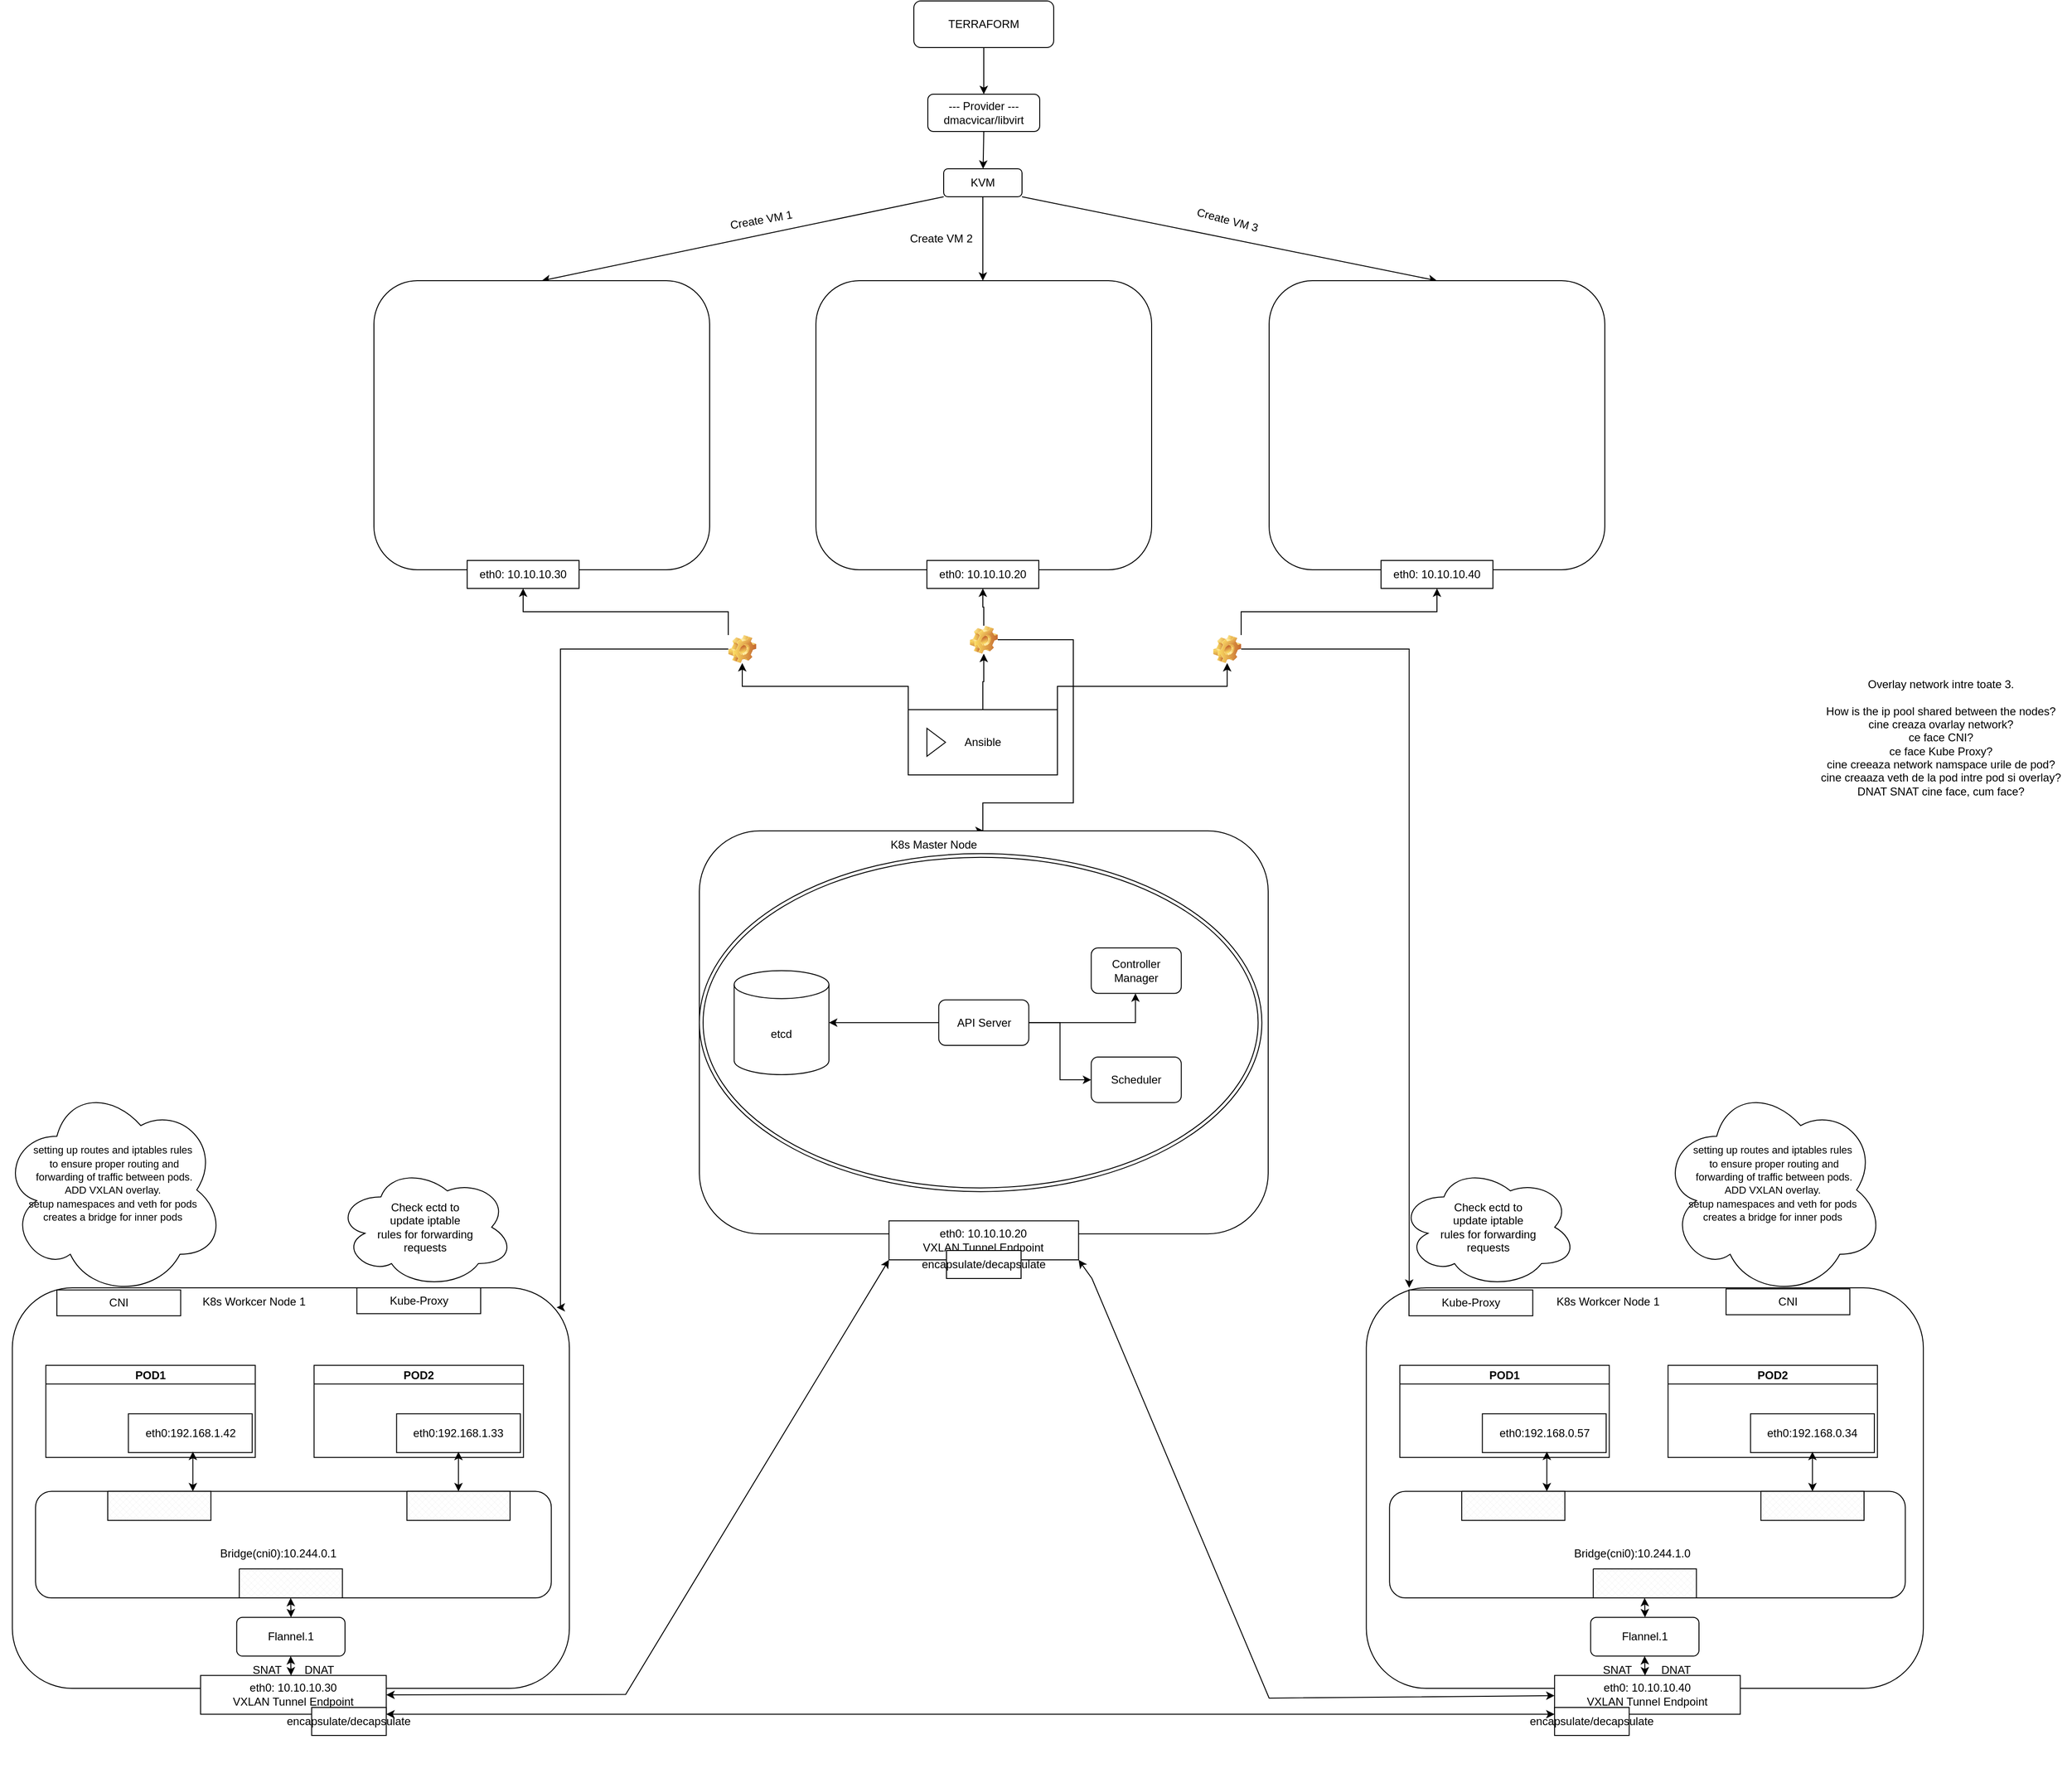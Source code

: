 <mxfile version="24.0.7" type="github">
  <diagram id="6a731a19-8d31-9384-78a2-239565b7b9f0" name="Page-1">
    <mxGraphModel dx="3217" dy="1200" grid="1" gridSize="10" guides="1" tooltips="1" connect="1" arrows="1" fold="1" page="1" pageScale="1" pageWidth="827" pageHeight="1169" background="none" math="0" shadow="0">
      <root>
        <mxCell id="0" />
        <mxCell id="1" parent="0" />
        <mxCell id="d1s5xP5k-tzUOM_EIyrr-2261" value="TERRAFORM" style="rounded=1;whiteSpace=wrap;html=1;labelBackgroundColor=none;" parent="1" vertex="1">
          <mxGeometry x="339" y="20" width="150" height="50" as="geometry" />
        </mxCell>
        <mxCell id="d1s5xP5k-tzUOM_EIyrr-2262" value="" style="endArrow=classic;html=1;rounded=0;exitX=0.5;exitY=1;exitDx=0;exitDy=0;labelBackgroundColor=none;fontColor=default;" parent="1" source="d1s5xP5k-tzUOM_EIyrr-2261" edge="1">
          <mxGeometry width="50" height="50" relative="1" as="geometry">
            <mxPoint x="680" y="450" as="sourcePoint" />
            <mxPoint x="414" y="120" as="targetPoint" />
            <Array as="points" />
          </mxGeometry>
        </mxCell>
        <mxCell id="d1s5xP5k-tzUOM_EIyrr-2263" value="--- Provider ---dmacvicar/libvirt" style="rounded=1;whiteSpace=wrap;html=1;labelBackgroundColor=none;" parent="1" vertex="1">
          <mxGeometry x="354" y="120" width="120" height="40" as="geometry" />
        </mxCell>
        <mxCell id="d1s5xP5k-tzUOM_EIyrr-2264" value="" style="endArrow=classic;html=1;rounded=0;exitX=0.5;exitY=1;exitDx=0;exitDy=0;labelBackgroundColor=none;fontColor=default;" parent="1" source="d1s5xP5k-tzUOM_EIyrr-2263" target="d1s5xP5k-tzUOM_EIyrr-2265" edge="1">
          <mxGeometry width="50" height="50" relative="1" as="geometry">
            <mxPoint x="480" y="150" as="sourcePoint" />
            <mxPoint x="414" y="200" as="targetPoint" />
          </mxGeometry>
        </mxCell>
        <mxCell id="d1s5xP5k-tzUOM_EIyrr-2265" value="KVM" style="rounded=1;whiteSpace=wrap;html=1;labelBackgroundColor=none;" parent="1" vertex="1">
          <mxGeometry x="371" y="200" width="84" height="30" as="geometry" />
        </mxCell>
        <mxCell id="d1s5xP5k-tzUOM_EIyrr-2266" value="" style="endArrow=classic;html=1;rounded=0;exitX=0;exitY=1;exitDx=0;exitDy=0;entryX=0.5;entryY=0;entryDx=0;entryDy=0;labelBackgroundColor=none;fontColor=default;" parent="1" source="d1s5xP5k-tzUOM_EIyrr-2265" target="d1s5xP5k-tzUOM_EIyrr-2272" edge="1">
          <mxGeometry width="50" height="50" relative="1" as="geometry">
            <mxPoint x="480" y="230" as="sourcePoint" />
            <mxPoint x="160" y="320" as="targetPoint" />
          </mxGeometry>
        </mxCell>
        <mxCell id="d1s5xP5k-tzUOM_EIyrr-2267" value="" style="endArrow=classic;html=1;rounded=0;exitX=1;exitY=1;exitDx=0;exitDy=0;entryX=0.5;entryY=0;entryDx=0;entryDy=0;labelBackgroundColor=none;fontColor=default;" parent="1" source="d1s5xP5k-tzUOM_EIyrr-2265" target="d1s5xP5k-tzUOM_EIyrr-2273" edge="1">
          <mxGeometry width="50" height="50" relative="1" as="geometry">
            <mxPoint x="440" y="220" as="sourcePoint" />
            <mxPoint x="680" y="320" as="targetPoint" />
          </mxGeometry>
        </mxCell>
        <mxCell id="d1s5xP5k-tzUOM_EIyrr-2268" value="" style="endArrow=classic;html=1;rounded=0;exitX=0.5;exitY=1;exitDx=0;exitDy=0;labelBackgroundColor=none;fontColor=default;" parent="1" source="d1s5xP5k-tzUOM_EIyrr-2265" edge="1">
          <mxGeometry width="50" height="50" relative="1" as="geometry">
            <mxPoint x="440" y="280" as="sourcePoint" />
            <mxPoint x="413" y="320" as="targetPoint" />
          </mxGeometry>
        </mxCell>
        <mxCell id="d1s5xP5k-tzUOM_EIyrr-2275" value="Create VM 1 " style="text;html=1;align=center;verticalAlign=middle;resizable=0;points=[];autosize=1;strokeColor=none;fillColor=none;rotation=-10;labelBackgroundColor=none;" parent="1" vertex="1">
          <mxGeometry x="130" y="240" width="90" height="30" as="geometry" />
        </mxCell>
        <mxCell id="d1s5xP5k-tzUOM_EIyrr-2277" value="Create VM 2" style="text;html=1;align=center;verticalAlign=middle;resizable=0;points=[];autosize=1;strokeColor=none;fillColor=none;rotation=0;labelBackgroundColor=none;" parent="1" vertex="1">
          <mxGeometry x="323" y="260" width="90" height="30" as="geometry" />
        </mxCell>
        <mxCell id="d1s5xP5k-tzUOM_EIyrr-2278" value="Create VM 3" style="text;html=1;align=center;verticalAlign=middle;resizable=0;points=[];autosize=1;strokeColor=none;fillColor=none;rotation=15;labelBackgroundColor=none;" parent="1" vertex="1">
          <mxGeometry x="630" y="240" width="90" height="30" as="geometry" />
        </mxCell>
        <mxCell id="d1s5xP5k-tzUOM_EIyrr-2289" style="edgeStyle=orthogonalEdgeStyle;rounded=0;orthogonalLoop=1;jettySize=auto;html=1;exitX=0;exitY=0;exitDx=0;exitDy=0;labelBackgroundColor=none;fontColor=default;" parent="1" source="d1s5xP5k-tzUOM_EIyrr-2297" target="d1s5xP5k-tzUOM_EIyrr-2283" edge="1">
          <mxGeometry relative="1" as="geometry" />
        </mxCell>
        <mxCell id="d1s5xP5k-tzUOM_EIyrr-2290" style="edgeStyle=orthogonalEdgeStyle;rounded=0;orthogonalLoop=1;jettySize=auto;html=1;exitX=0.5;exitY=0;exitDx=0;exitDy=0;entryX=0.5;entryY=1;entryDx=0;entryDy=0;labelBackgroundColor=none;fontColor=default;" parent="1" source="d1s5xP5k-tzUOM_EIyrr-2300" target="d1s5xP5k-tzUOM_EIyrr-2286" edge="1">
          <mxGeometry relative="1" as="geometry" />
        </mxCell>
        <mxCell id="d1s5xP5k-tzUOM_EIyrr-2291" style="edgeStyle=orthogonalEdgeStyle;rounded=0;orthogonalLoop=1;jettySize=auto;html=1;exitX=1;exitY=0;exitDx=0;exitDy=0;entryX=0.5;entryY=1;entryDx=0;entryDy=0;labelBackgroundColor=none;fontColor=default;" parent="1" source="d1s5xP5k-tzUOM_EIyrr-2301" target="d1s5xP5k-tzUOM_EIyrr-2285" edge="1">
          <mxGeometry relative="1" as="geometry" />
        </mxCell>
        <mxCell id="d1s5xP5k-tzUOM_EIyrr-2287" value="Ansible" style="html=1;whiteSpace=wrap;container=1;recursiveResize=0;collapsible=0;labelBackgroundColor=none;" parent="1" vertex="1">
          <mxGeometry x="333" y="780" width="160" height="70" as="geometry" />
        </mxCell>
        <mxCell id="d1s5xP5k-tzUOM_EIyrr-2288" value="" style="triangle;html=1;whiteSpace=wrap;labelBackgroundColor=none;" parent="d1s5xP5k-tzUOM_EIyrr-2287" vertex="1">
          <mxGeometry x="20" y="20" width="20" height="30" as="geometry" />
        </mxCell>
        <mxCell id="d1s5xP5k-tzUOM_EIyrr-2302" value="" style="edgeStyle=orthogonalEdgeStyle;rounded=0;orthogonalLoop=1;jettySize=auto;html=1;exitX=1;exitY=0;exitDx=0;exitDy=0;entryX=0.5;entryY=1;entryDx=0;entryDy=0;labelBackgroundColor=none;fontColor=default;" parent="1" source="d1s5xP5k-tzUOM_EIyrr-2287" target="d1s5xP5k-tzUOM_EIyrr-2301" edge="1">
          <mxGeometry relative="1" as="geometry">
            <mxPoint x="493" y="780" as="sourcePoint" />
            <mxPoint x="900" y="650" as="targetPoint" />
          </mxGeometry>
        </mxCell>
        <mxCell id="d1s5xP5k-tzUOM_EIyrr-2312" style="edgeStyle=orthogonalEdgeStyle;rounded=0;orthogonalLoop=1;jettySize=auto;html=1;entryX=0.077;entryY=0;entryDx=0;entryDy=0;entryPerimeter=0;" parent="1" source="d1s5xP5k-tzUOM_EIyrr-2301" edge="1" target="JkU8IseP4ThKOWX6Dz-X-2271">
          <mxGeometry relative="1" as="geometry">
            <mxPoint x="880" y="1280" as="targetPoint" />
          </mxGeometry>
        </mxCell>
        <mxCell id="d1s5xP5k-tzUOM_EIyrr-2301" value="" style="shape=image;html=1;verticalLabelPosition=bottom;verticalAlign=top;imageAspect=0;image=img/clipart/Gear_128x128.png;labelBackgroundColor=none;" parent="1" vertex="1">
          <mxGeometry x="660" y="700" width="30" height="30" as="geometry" />
        </mxCell>
        <mxCell id="d1s5xP5k-tzUOM_EIyrr-2303" value="" style="edgeStyle=orthogonalEdgeStyle;rounded=0;orthogonalLoop=1;jettySize=auto;html=1;exitX=0.5;exitY=0;exitDx=0;exitDy=0;entryX=0.5;entryY=1;entryDx=0;entryDy=0;labelBackgroundColor=none;fontColor=default;" parent="1" source="d1s5xP5k-tzUOM_EIyrr-2287" target="d1s5xP5k-tzUOM_EIyrr-2300" edge="1">
          <mxGeometry relative="1" as="geometry">
            <mxPoint x="413" y="780" as="sourcePoint" />
            <mxPoint x="413" y="650" as="targetPoint" />
          </mxGeometry>
        </mxCell>
        <mxCell id="d1s5xP5k-tzUOM_EIyrr-2307" style="edgeStyle=orthogonalEdgeStyle;rounded=0;orthogonalLoop=1;jettySize=auto;html=1;labelBackgroundColor=none;fontColor=default;entryX=0.5;entryY=0;entryDx=0;entryDy=0;" parent="1" source="d1s5xP5k-tzUOM_EIyrr-2300" target="d1s5xP5k-tzUOM_EIyrr-2309" edge="1">
          <mxGeometry relative="1" as="geometry">
            <mxPoint x="420" y="920" as="targetPoint" />
            <Array as="points">
              <mxPoint x="510" y="705" />
              <mxPoint x="510" y="880" />
              <mxPoint x="413" y="880" />
            </Array>
          </mxGeometry>
        </mxCell>
        <mxCell id="d1s5xP5k-tzUOM_EIyrr-2300" value="" style="shape=image;html=1;verticalLabelPosition=bottom;verticalAlign=top;imageAspect=0;image=img/clipart/Gear_128x128.png;labelBackgroundColor=none;" parent="1" vertex="1">
          <mxGeometry x="399" y="690" width="30" height="30" as="geometry" />
        </mxCell>
        <mxCell id="d1s5xP5k-tzUOM_EIyrr-2306" value="" style="edgeStyle=orthogonalEdgeStyle;rounded=0;orthogonalLoop=1;jettySize=auto;html=1;exitX=0;exitY=0;exitDx=0;exitDy=0;labelBackgroundColor=none;fontColor=default;" parent="1" source="d1s5xP5k-tzUOM_EIyrr-2287" target="d1s5xP5k-tzUOM_EIyrr-2297" edge="1">
          <mxGeometry relative="1" as="geometry">
            <mxPoint x="333" y="780" as="sourcePoint" />
            <mxPoint x="-80" y="650" as="targetPoint" />
          </mxGeometry>
        </mxCell>
        <mxCell id="d1s5xP5k-tzUOM_EIyrr-2311" style="edgeStyle=orthogonalEdgeStyle;rounded=0;orthogonalLoop=1;jettySize=auto;html=1;entryX=0.977;entryY=0.049;entryDx=0;entryDy=0;entryPerimeter=0;" parent="1" source="d1s5xP5k-tzUOM_EIyrr-2297" edge="1" target="d1s5xP5k-tzUOM_EIyrr-2313">
          <mxGeometry relative="1" as="geometry">
            <mxPoint x="-40" y="1281.667" as="targetPoint" />
            <Array as="points">
              <mxPoint x="-40" y="715" />
              <mxPoint x="-40" y="1421" />
            </Array>
          </mxGeometry>
        </mxCell>
        <mxCell id="d1s5xP5k-tzUOM_EIyrr-2297" value="" style="shape=image;html=1;verticalLabelPosition=bottom;verticalAlign=top;imageAspect=0;image=img/clipart/Gear_128x128.png;labelBackgroundColor=none;" parent="1" vertex="1">
          <mxGeometry x="140" y="700" width="30" height="30" as="geometry" />
        </mxCell>
        <mxCell id="d1s5xP5k-tzUOM_EIyrr-2373" value="192.168.1.30" style="group" parent="1" vertex="1" connectable="0">
          <mxGeometry x="-625" y="1400" width="625" height="530" as="geometry" />
        </mxCell>
        <mxCell id="d1s5xP5k-tzUOM_EIyrr-2313" value="" style="rounded=1;whiteSpace=wrap;html=1;labelBackgroundColor=none;" parent="d1s5xP5k-tzUOM_EIyrr-2373" vertex="1">
          <mxGeometry x="-2.765" width="597.345" height="429.542" as="geometry" />
        </mxCell>
        <mxCell id="d1s5xP5k-tzUOM_EIyrr-2316" value="&lt;div&gt;eth0: 10.10.10.30&lt;/div&gt;VXLAN Tunnel Endpoint " style="rounded=0;whiteSpace=wrap;html=1;labelBackgroundColor=none;" parent="d1s5xP5k-tzUOM_EIyrr-2373" vertex="1">
          <mxGeometry x="199.115" y="415.686" width="199.115" height="41.569" as="geometry" />
        </mxCell>
        <mxCell id="d1s5xP5k-tzUOM_EIyrr-2322" value="K8s Workcer Node 1" style="text;html=1;align=center;verticalAlign=middle;resizable=0;points=[];autosize=1;strokeColor=none;fillColor=none;" parent="d1s5xP5k-tzUOM_EIyrr-2373" vertex="1">
          <mxGeometry x="190.819" width="130" height="30" as="geometry" />
        </mxCell>
        <mxCell id="d1s5xP5k-tzUOM_EIyrr-2352" value="CNI" style="rounded=0;whiteSpace=wrap;html=1;" parent="d1s5xP5k-tzUOM_EIyrr-2373" vertex="1">
          <mxGeometry x="45.004" y="2.289" width="132.743" height="27.712" as="geometry" />
        </mxCell>
        <mxCell id="d1s5xP5k-tzUOM_EIyrr-2354" value="Kube-Proxy" style="rounded=0;whiteSpace=wrap;html=1;" parent="d1s5xP5k-tzUOM_EIyrr-2373" vertex="1">
          <mxGeometry x="366.706" y="-0.001" width="132.743" height="27.712" as="geometry" />
        </mxCell>
        <mxCell id="d1s5xP5k-tzUOM_EIyrr-2402" value="" style="rounded=1;whiteSpace=wrap;html=1;" parent="d1s5xP5k-tzUOM_EIyrr-2373" vertex="1">
          <mxGeometry x="22.124" y="218.235" width="553.097" height="114.314" as="geometry" />
        </mxCell>
        <mxCell id="d1s5xP5k-tzUOM_EIyrr-2403" value="Bridge(cni0):10.244.0.1" style="text;html=1;align=center;verticalAlign=middle;resizable=0;points=[];autosize=1;strokeColor=none;fillColor=none;" parent="d1s5xP5k-tzUOM_EIyrr-2373" vertex="1">
          <mxGeometry x="207.412" y="270.196" width="150" height="30" as="geometry" />
        </mxCell>
        <mxCell id="d1s5xP5k-tzUOM_EIyrr-2365" value="Flannel.1" style="rounded=1;whiteSpace=wrap;html=1;" parent="d1s5xP5k-tzUOM_EIyrr-2373" vertex="1">
          <mxGeometry x="237.832" y="353.33" width="116.15" height="41.569" as="geometry" />
        </mxCell>
        <mxCell id="d1s5xP5k-tzUOM_EIyrr-2391" value="POD2" style="swimlane;startSize=20;horizontal=1;containerType=tree;" parent="d1s5xP5k-tzUOM_EIyrr-2373" vertex="1">
          <mxGeometry x="320.796" y="83.137" width="224.558" height="98.725" as="geometry" />
        </mxCell>
        <mxCell id="d1s5xP5k-tzUOM_EIyrr-2393" value="eth0:192.168.1.33" style="whiteSpace=wrap;html=1;treeFolding=1;treeMoving=1;newEdgeStyle={&quot;edgeStyle&quot;:&quot;elbowEdgeStyle&quot;,&quot;startArrow&quot;:&quot;none&quot;,&quot;endArrow&quot;:&quot;none&quot;};" parent="d1s5xP5k-tzUOM_EIyrr-2391" vertex="1">
          <mxGeometry x="88.496" y="51.961" width="132.743" height="41.569" as="geometry" />
        </mxCell>
        <mxCell id="d1s5xP5k-tzUOM_EIyrr-2400" value="POD1" style="swimlane;startSize=20;horizontal=1;containerType=tree;" parent="d1s5xP5k-tzUOM_EIyrr-2373" vertex="1">
          <mxGeometry x="33.186" y="83.137" width="224.558" height="98.725" as="geometry" />
        </mxCell>
        <mxCell id="d1s5xP5k-tzUOM_EIyrr-2401" value="eth0:192.168.1.42" style="whiteSpace=wrap;html=1;treeFolding=1;treeMoving=1;newEdgeStyle={&quot;edgeStyle&quot;:&quot;elbowEdgeStyle&quot;,&quot;startArrow&quot;:&quot;none&quot;,&quot;endArrow&quot;:&quot;none&quot;};" parent="d1s5xP5k-tzUOM_EIyrr-2400" vertex="1">
          <mxGeometry x="88.496" y="51.961" width="132.743" height="41.569" as="geometry" />
        </mxCell>
        <mxCell id="d1s5xP5k-tzUOM_EIyrr-2408" value="" style="endArrow=classic;startArrow=classic;html=1;rounded=0;exitX=0.75;exitY=0;exitDx=0;exitDy=0;entryX=0.25;entryY=1;entryDx=0;entryDy=0;" parent="d1s5xP5k-tzUOM_EIyrr-2373" edge="1">
          <mxGeometry width="50" height="50" relative="1" as="geometry">
            <mxPoint x="475.664" y="218.235" as="sourcePoint" />
            <mxPoint x="475.664" y="175.804" as="targetPoint" />
          </mxGeometry>
        </mxCell>
        <mxCell id="d1s5xP5k-tzUOM_EIyrr-2409" value="" style="endArrow=classic;startArrow=classic;html=1;rounded=0;exitX=0.75;exitY=0;exitDx=0;exitDy=0;entryX=0.25;entryY=1;entryDx=0;entryDy=0;" parent="d1s5xP5k-tzUOM_EIyrr-2373" edge="1">
          <mxGeometry width="50" height="50" relative="1" as="geometry">
            <mxPoint x="190.819" y="218.235" as="sourcePoint" />
            <mxPoint x="190.819" y="175.627" as="targetPoint" />
          </mxGeometry>
        </mxCell>
        <mxCell id="d1s5xP5k-tzUOM_EIyrr-2456" value="" style="verticalLabelPosition=bottom;verticalAlign=top;html=1;shape=mxgraph.basic.patternFillRect;fillStyle=diagGrid;step=5;fillStrokeWidth=0.2;fillStrokeColor=#dddddd;" parent="d1s5xP5k-tzUOM_EIyrr-2373" vertex="1">
          <mxGeometry x="420.354" y="218.235" width="110.619" height="31.176" as="geometry" />
        </mxCell>
        <mxCell id="d1s5xP5k-tzUOM_EIyrr-2417" value="" style="verticalLabelPosition=bottom;verticalAlign=top;html=1;shape=mxgraph.basic.patternFillRect;fillStyle=diagGrid;step=5;fillStrokeWidth=0.2;fillStrokeColor=#dddddd;" parent="d1s5xP5k-tzUOM_EIyrr-2373" vertex="1">
          <mxGeometry x="99.558" y="218.235" width="110.619" height="31.176" as="geometry" />
        </mxCell>
        <mxCell id="JkU8IseP4ThKOWX6Dz-X-2257" value="" style="verticalLabelPosition=bottom;verticalAlign=top;html=1;shape=mxgraph.basic.patternFillRect;fillStyle=diagGrid;step=5;fillStrokeWidth=0.2;fillStrokeColor=#dddddd;" vertex="1" parent="d1s5xP5k-tzUOM_EIyrr-2373">
          <mxGeometry x="240.597" y="301.373" width="110.619" height="31.176" as="geometry" />
        </mxCell>
        <mxCell id="JkU8IseP4ThKOWX6Dz-X-2259" value="" style="endArrow=classic;startArrow=classic;html=1;rounded=0;entryX=0.25;entryY=1;entryDx=0;entryDy=0;" edge="1" parent="d1s5xP5k-tzUOM_EIyrr-2373">
          <mxGeometry width="50" height="50" relative="1" as="geometry">
            <mxPoint x="296.106" y="353.333" as="sourcePoint" />
            <mxPoint x="295.697" y="332.549" as="targetPoint" />
          </mxGeometry>
        </mxCell>
        <mxCell id="JkU8IseP4ThKOWX6Dz-X-2260" value="" style="endArrow=classic;startArrow=classic;html=1;rounded=0;entryX=0.25;entryY=1;entryDx=0;entryDy=0;" edge="1" parent="d1s5xP5k-tzUOM_EIyrr-2373">
          <mxGeometry width="50" height="50" relative="1" as="geometry">
            <mxPoint x="296.106" y="415.686" as="sourcePoint" />
            <mxPoint x="295.697" y="394.902" as="targetPoint" />
          </mxGeometry>
        </mxCell>
        <mxCell id="JkU8IseP4ThKOWX6Dz-X-2292" value="encapsulate/decapsulate" style="whiteSpace=wrap;html=1;" vertex="1" parent="d1s5xP5k-tzUOM_EIyrr-2373">
          <mxGeometry x="318.23" y="450" width="80" height="30" as="geometry" />
        </mxCell>
        <mxCell id="JkU8IseP4ThKOWX6Dz-X-2326" value="&lt;div&gt;SNAT&lt;/div&gt;" style="text;html=1;align=center;verticalAlign=middle;resizable=0;points=[];autosize=1;strokeColor=none;fillColor=none;" vertex="1" parent="d1s5xP5k-tzUOM_EIyrr-2373">
          <mxGeometry x="245" y="394.9" width="50" height="30" as="geometry" />
        </mxCell>
        <mxCell id="JkU8IseP4ThKOWX6Dz-X-2331" value="DNAT" style="text;html=1;align=center;verticalAlign=middle;resizable=0;points=[];autosize=1;strokeColor=none;fillColor=none;" vertex="1" parent="d1s5xP5k-tzUOM_EIyrr-2373">
          <mxGeometry x="301.22" y="394.9" width="50" height="30" as="geometry" />
        </mxCell>
        <mxCell id="d1s5xP5k-tzUOM_EIyrr-2376" value="" style="group" parent="1" vertex="1" connectable="0">
          <mxGeometry x="234" y="320" width="360" height="330" as="geometry" />
        </mxCell>
        <mxCell id="d1s5xP5k-tzUOM_EIyrr-2269" value="" style="rounded=1;whiteSpace=wrap;html=1;labelBackgroundColor=none;" parent="d1s5xP5k-tzUOM_EIyrr-2376" vertex="1">
          <mxGeometry width="360" height="310" as="geometry" />
        </mxCell>
        <mxCell id="d1s5xP5k-tzUOM_EIyrr-2286" value="eth0: 10.10.10.20" style="rounded=0;whiteSpace=wrap;html=1;labelBackgroundColor=none;" parent="d1s5xP5k-tzUOM_EIyrr-2376" vertex="1">
          <mxGeometry x="119" y="300" width="120" height="30" as="geometry" />
        </mxCell>
        <mxCell id="d1s5xP5k-tzUOM_EIyrr-2377" value="" style="group" parent="1" vertex="1" connectable="0">
          <mxGeometry x="-240" y="320" width="360" height="330" as="geometry" />
        </mxCell>
        <mxCell id="d1s5xP5k-tzUOM_EIyrr-2272" value="" style="rounded=1;whiteSpace=wrap;html=1;labelBackgroundColor=none;" parent="d1s5xP5k-tzUOM_EIyrr-2377" vertex="1">
          <mxGeometry width="360" height="310" as="geometry" />
        </mxCell>
        <mxCell id="d1s5xP5k-tzUOM_EIyrr-2283" value="eth0: 10.10.10.30" style="rounded=0;whiteSpace=wrap;html=1;labelBackgroundColor=none;" parent="d1s5xP5k-tzUOM_EIyrr-2377" vertex="1">
          <mxGeometry x="100" y="300" width="120" height="30" as="geometry" />
        </mxCell>
        <mxCell id="d1s5xP5k-tzUOM_EIyrr-2378" value="" style="group" parent="1" vertex="1" connectable="0">
          <mxGeometry x="720" y="320" width="360" height="330" as="geometry" />
        </mxCell>
        <mxCell id="2257" style="edgeStyle=orthogonalEdgeStyle;curved=1;rounded=0;jumpStyle=none;html=1;exitX=0.75;exitY=0;entryX=0.75;entryY=0;shadow=0;labelBackgroundColor=none;startArrow=none;startFill=0;endArrow=none;endFill=0;endSize=10;jettySize=auto;orthogonalLoop=1;strokeWidth=2;fontFamily=Helvetica;fontSize=25;fontColor=default;align=left;" parent="d1s5xP5k-tzUOM_EIyrr-2378" edge="1">
          <mxGeometry relative="1" as="geometry">
            <mxPoint x="93.75" y="114" as="sourcePoint" />
            <mxPoint x="93.75" y="114" as="targetPoint" />
          </mxGeometry>
        </mxCell>
        <mxCell id="d1s5xP5k-tzUOM_EIyrr-2273" value="" style="rounded=1;whiteSpace=wrap;html=1;labelBackgroundColor=none;" parent="d1s5xP5k-tzUOM_EIyrr-2378" vertex="1">
          <mxGeometry width="360" height="310" as="geometry" />
        </mxCell>
        <mxCell id="d1s5xP5k-tzUOM_EIyrr-2285" value="eth0: 10.10.10.40" style="rounded=0;whiteSpace=wrap;html=1;labelBackgroundColor=none;" parent="d1s5xP5k-tzUOM_EIyrr-2378" vertex="1">
          <mxGeometry x="120" y="300" width="120" height="30" as="geometry" />
        </mxCell>
        <mxCell id="d1s5xP5k-tzUOM_EIyrr-2379" value="" style="group" parent="1" vertex="1" connectable="0">
          <mxGeometry x="109" y="910" width="610" height="480" as="geometry" />
        </mxCell>
        <mxCell id="d1s5xP5k-tzUOM_EIyrr-2309" value="" style="rounded=1;whiteSpace=wrap;html=1;labelBackgroundColor=none;verticalAlign=bottom;" parent="d1s5xP5k-tzUOM_EIyrr-2379" vertex="1">
          <mxGeometry width="610.0" height="432.121" as="geometry" />
        </mxCell>
        <mxCell id="d1s5xP5k-tzUOM_EIyrr-2321" value="K8s Master Node" style="text;html=1;align=center;verticalAlign=middle;resizable=0;points=[];autosize=1;strokeColor=none;fillColor=none;" parent="d1s5xP5k-tzUOM_EIyrr-2379" vertex="1">
          <mxGeometry x="191.472" width="120" height="30" as="geometry" />
        </mxCell>
        <mxCell id="d1s5xP5k-tzUOM_EIyrr-2325" value="" style="ellipse;shape=doubleEllipse;whiteSpace=wrap;html=1;" parent="d1s5xP5k-tzUOM_EIyrr-2379" vertex="1">
          <mxGeometry y="24.394" width="603.222" height="362.424" as="geometry" />
        </mxCell>
        <mxCell id="d1s5xP5k-tzUOM_EIyrr-2329" value="etcd" style="shape=cylinder3;whiteSpace=wrap;html=1;boundedLbl=1;backgroundOutline=1;size=15;" parent="d1s5xP5k-tzUOM_EIyrr-2379" vertex="1">
          <mxGeometry x="37.278" y="149.848" width="101.667" height="111.515" as="geometry" />
        </mxCell>
        <mxCell id="d1s5xP5k-tzUOM_EIyrr-2334" style="edgeStyle=orthogonalEdgeStyle;rounded=0;orthogonalLoop=1;jettySize=auto;html=1;exitX=1;exitY=0.5;exitDx=0;exitDy=0;" parent="d1s5xP5k-tzUOM_EIyrr-2379" source="d1s5xP5k-tzUOM_EIyrr-2330" target="d1s5xP5k-tzUOM_EIyrr-2332" edge="1">
          <mxGeometry relative="1" as="geometry">
            <Array as="points">
              <mxPoint x="467.667" y="204.909" />
            </Array>
          </mxGeometry>
        </mxCell>
        <mxCell id="d1s5xP5k-tzUOM_EIyrr-2336" style="edgeStyle=orthogonalEdgeStyle;rounded=0;orthogonalLoop=1;jettySize=auto;html=1;exitX=1;exitY=0.5;exitDx=0;exitDy=0;entryX=0;entryY=0.5;entryDx=0;entryDy=0;" parent="d1s5xP5k-tzUOM_EIyrr-2379" source="d1s5xP5k-tzUOM_EIyrr-2330" target="d1s5xP5k-tzUOM_EIyrr-2331" edge="1">
          <mxGeometry relative="1" as="geometry" />
        </mxCell>
        <mxCell id="d1s5xP5k-tzUOM_EIyrr-2330" value="API Server" style="rounded=1;whiteSpace=wrap;html=1;" parent="d1s5xP5k-tzUOM_EIyrr-2379" vertex="1">
          <mxGeometry x="256.708" y="181.212" width="96.583" height="48.788" as="geometry" />
        </mxCell>
        <mxCell id="d1s5xP5k-tzUOM_EIyrr-2331" value="Scheduler" style="rounded=1;whiteSpace=wrap;html=1;" parent="d1s5xP5k-tzUOM_EIyrr-2379" vertex="1">
          <mxGeometry x="420.222" y="242.545" width="96.583" height="48.788" as="geometry" />
        </mxCell>
        <mxCell id="d1s5xP5k-tzUOM_EIyrr-2332" value="&lt;div&gt;Controller&lt;/div&gt;&lt;div&gt;Manager&lt;br&gt;&lt;/div&gt;" style="rounded=1;whiteSpace=wrap;html=1;" parent="d1s5xP5k-tzUOM_EIyrr-2379" vertex="1">
          <mxGeometry x="420.222" y="125.455" width="96.583" height="48.788" as="geometry" />
        </mxCell>
        <mxCell id="d1s5xP5k-tzUOM_EIyrr-2339" style="edgeStyle=orthogonalEdgeStyle;rounded=0;orthogonalLoop=1;jettySize=auto;html=1;exitX=0;exitY=0.5;exitDx=0;exitDy=0;entryX=1;entryY=0.5;entryDx=0;entryDy=0;entryPerimeter=0;" parent="d1s5xP5k-tzUOM_EIyrr-2379" source="d1s5xP5k-tzUOM_EIyrr-2330" target="d1s5xP5k-tzUOM_EIyrr-2329" edge="1">
          <mxGeometry relative="1" as="geometry" />
        </mxCell>
        <mxCell id="d1s5xP5k-tzUOM_EIyrr-2315" value="&lt;div&gt;eth0: 10.10.10.20&lt;/div&gt;&lt;div&gt;VXLAN Tunnel Endpoint &lt;/div&gt;" style="rounded=0;whiteSpace=wrap;html=1;labelBackgroundColor=none;" parent="d1s5xP5k-tzUOM_EIyrr-2379" vertex="1">
          <mxGeometry x="203.333" y="418.182" width="203.333" height="41.818" as="geometry" />
        </mxCell>
        <mxCell id="JkU8IseP4ThKOWX6Dz-X-2314" value="encapsulate/decapsulate" style="whiteSpace=wrap;html=1;" vertex="1" parent="d1s5xP5k-tzUOM_EIyrr-2379">
          <mxGeometry x="265" y="450" width="80" height="30" as="geometry" />
        </mxCell>
        <mxCell id="n20Qnz8a9MFwwcU1MF_S-2257" value="&lt;div&gt;Overlay network intre toate 3. &lt;br&gt;&lt;/div&gt;&lt;div&gt;&lt;br&gt;&lt;/div&gt;&lt;div&gt;How is the ip pool shared between the nodes?&lt;/div&gt;&lt;div&gt;cine creaza ovarlay network?&lt;/div&gt;&lt;div&gt;ce face CNI?&lt;/div&gt;&lt;div&gt;ce face Kube Proxy?&lt;/div&gt;&lt;div&gt;cine creeaza network namspace urile de pod?&lt;/div&gt;&lt;div&gt;cine creaaza veth de la pod intre pod si overlay?&lt;/div&gt;&lt;div&gt;DNAT SNAT cine face, cum face?&lt;br&gt;&lt;/div&gt;" style="text;html=1;align=center;verticalAlign=middle;resizable=0;points=[];autosize=1;strokeColor=none;fillColor=none;" parent="1" vertex="1">
          <mxGeometry x="1300" y="740" width="280" height="140" as="geometry" />
        </mxCell>
        <mxCell id="JkU8IseP4ThKOWX6Dz-X-2267" value="" style="endArrow=classic;startArrow=classic;html=1;rounded=0;entryX=1;entryY=1;entryDx=0;entryDy=0;" edge="1" parent="1" source="JkU8IseP4ThKOWX6Dz-X-2272" target="d1s5xP5k-tzUOM_EIyrr-2315">
          <mxGeometry width="50" height="50" relative="1" as="geometry">
            <mxPoint x="1130" y="1510" as="sourcePoint" />
            <mxPoint x="719" y="1370" as="targetPoint" />
            <Array as="points">
              <mxPoint x="720" y="1840" />
              <mxPoint x="530" y="1390" />
            </Array>
          </mxGeometry>
        </mxCell>
        <mxCell id="JkU8IseP4ThKOWX6Dz-X-2269" value="" style="endArrow=classic;startArrow=classic;html=1;rounded=0;entryX=0;entryY=1;entryDx=0;entryDy=0;exitX=1;exitY=1;exitDx=0;exitDy=0;" edge="1" parent="1" source="d1s5xP5k-tzUOM_EIyrr-2316" target="JkU8IseP4ThKOWX6Dz-X-2272">
          <mxGeometry width="50" height="50" relative="1" as="geometry">
            <mxPoint x="-170.0" y="1753.255" as="sourcePoint" />
            <mxPoint x="1135.103" y="1526" as="targetPoint" />
          </mxGeometry>
        </mxCell>
        <mxCell id="JkU8IseP4ThKOWX6Dz-X-2270" value="192.168.1.30" style="group" vertex="1" connectable="0" parent="1">
          <mxGeometry x="827" y="1400" width="625" height="530" as="geometry" />
        </mxCell>
        <mxCell id="JkU8IseP4ThKOWX6Dz-X-2271" value="" style="rounded=1;whiteSpace=wrap;html=1;labelBackgroundColor=none;" vertex="1" parent="JkU8IseP4ThKOWX6Dz-X-2270">
          <mxGeometry x="-2.765" width="597.345" height="429.542" as="geometry" />
        </mxCell>
        <mxCell id="JkU8IseP4ThKOWX6Dz-X-2272" value="&lt;div&gt;eth0: 10.10.10.40&lt;/div&gt;VXLAN Tunnel Endpoint " style="rounded=0;whiteSpace=wrap;html=1;labelBackgroundColor=none;" vertex="1" parent="JkU8IseP4ThKOWX6Dz-X-2270">
          <mxGeometry x="199.115" y="415.686" width="199.115" height="41.569" as="geometry" />
        </mxCell>
        <mxCell id="JkU8IseP4ThKOWX6Dz-X-2273" value="K8s Workcer Node 1" style="text;html=1;align=center;verticalAlign=middle;resizable=0;points=[];autosize=1;strokeColor=none;fillColor=none;" vertex="1" parent="JkU8IseP4ThKOWX6Dz-X-2270">
          <mxGeometry x="190.819" width="130" height="30" as="geometry" />
        </mxCell>
        <mxCell id="JkU8IseP4ThKOWX6Dz-X-2274" value="CNI" style="rounded=0;whiteSpace=wrap;html=1;" vertex="1" parent="JkU8IseP4ThKOWX6Dz-X-2270">
          <mxGeometry x="383.004" y="1.149" width="132.743" height="27.712" as="geometry" />
        </mxCell>
        <mxCell id="JkU8IseP4ThKOWX6Dz-X-2275" value="Kube-Proxy" style="rounded=0;whiteSpace=wrap;html=1;" vertex="1" parent="JkU8IseP4ThKOWX6Dz-X-2270">
          <mxGeometry x="42.996" y="2.289" width="132.743" height="27.712" as="geometry" />
        </mxCell>
        <mxCell id="JkU8IseP4ThKOWX6Dz-X-2276" value="" style="rounded=1;whiteSpace=wrap;html=1;" vertex="1" parent="JkU8IseP4ThKOWX6Dz-X-2270">
          <mxGeometry x="22.124" y="218.235" width="553.097" height="114.314" as="geometry" />
        </mxCell>
        <mxCell id="JkU8IseP4ThKOWX6Dz-X-2277" value="Bridge(cni0):10.244.1.0" style="text;html=1;align=center;verticalAlign=middle;resizable=0;points=[];autosize=1;strokeColor=none;fillColor=none;" vertex="1" parent="JkU8IseP4ThKOWX6Dz-X-2270">
          <mxGeometry x="207.412" y="270.196" width="150" height="30" as="geometry" />
        </mxCell>
        <mxCell id="JkU8IseP4ThKOWX6Dz-X-2278" value="Flannel.1" style="rounded=1;whiteSpace=wrap;html=1;" vertex="1" parent="JkU8IseP4ThKOWX6Dz-X-2270">
          <mxGeometry x="237.832" y="353.33" width="116.15" height="41.569" as="geometry" />
        </mxCell>
        <mxCell id="JkU8IseP4ThKOWX6Dz-X-2279" value="POD2" style="swimlane;startSize=20;horizontal=1;containerType=tree;" vertex="1" parent="JkU8IseP4ThKOWX6Dz-X-2270">
          <mxGeometry x="320.796" y="83.137" width="224.558" height="98.725" as="geometry" />
        </mxCell>
        <mxCell id="JkU8IseP4ThKOWX6Dz-X-2280" value="eth0:192.168.0.34" style="whiteSpace=wrap;html=1;treeFolding=1;treeMoving=1;newEdgeStyle={&quot;edgeStyle&quot;:&quot;elbowEdgeStyle&quot;,&quot;startArrow&quot;:&quot;none&quot;,&quot;endArrow&quot;:&quot;none&quot;};" vertex="1" parent="JkU8IseP4ThKOWX6Dz-X-2279">
          <mxGeometry x="88.496" y="51.961" width="132.743" height="41.569" as="geometry" />
        </mxCell>
        <mxCell id="JkU8IseP4ThKOWX6Dz-X-2281" value="POD1" style="swimlane;startSize=20;horizontal=1;containerType=tree;" vertex="1" parent="JkU8IseP4ThKOWX6Dz-X-2270">
          <mxGeometry x="33.186" y="83.137" width="224.558" height="98.725" as="geometry" />
        </mxCell>
        <mxCell id="JkU8IseP4ThKOWX6Dz-X-2282" value="eth0:192.168.0.57" style="whiteSpace=wrap;html=1;treeFolding=1;treeMoving=1;newEdgeStyle={&quot;edgeStyle&quot;:&quot;elbowEdgeStyle&quot;,&quot;startArrow&quot;:&quot;none&quot;,&quot;endArrow&quot;:&quot;none&quot;};" vertex="1" parent="JkU8IseP4ThKOWX6Dz-X-2281">
          <mxGeometry x="88.496" y="51.961" width="132.743" height="41.569" as="geometry" />
        </mxCell>
        <mxCell id="JkU8IseP4ThKOWX6Dz-X-2283" value="" style="endArrow=classic;startArrow=classic;html=1;rounded=0;exitX=0.75;exitY=0;exitDx=0;exitDy=0;entryX=0.25;entryY=1;entryDx=0;entryDy=0;" edge="1" parent="JkU8IseP4ThKOWX6Dz-X-2270">
          <mxGeometry width="50" height="50" relative="1" as="geometry">
            <mxPoint x="475.664" y="218.235" as="sourcePoint" />
            <mxPoint x="475.664" y="175.804" as="targetPoint" />
          </mxGeometry>
        </mxCell>
        <mxCell id="JkU8IseP4ThKOWX6Dz-X-2284" value="" style="endArrow=classic;startArrow=classic;html=1;rounded=0;exitX=0.75;exitY=0;exitDx=0;exitDy=0;entryX=0.25;entryY=1;entryDx=0;entryDy=0;" edge="1" parent="JkU8IseP4ThKOWX6Dz-X-2270">
          <mxGeometry width="50" height="50" relative="1" as="geometry">
            <mxPoint x="190.819" y="218.235" as="sourcePoint" />
            <mxPoint x="190.819" y="175.627" as="targetPoint" />
          </mxGeometry>
        </mxCell>
        <mxCell id="JkU8IseP4ThKOWX6Dz-X-2285" value="" style="verticalLabelPosition=bottom;verticalAlign=top;html=1;shape=mxgraph.basic.patternFillRect;fillStyle=diagGrid;step=5;fillStrokeWidth=0.2;fillStrokeColor=#dddddd;" vertex="1" parent="JkU8IseP4ThKOWX6Dz-X-2270">
          <mxGeometry x="420.354" y="218.235" width="110.619" height="31.176" as="geometry" />
        </mxCell>
        <mxCell id="JkU8IseP4ThKOWX6Dz-X-2286" value="" style="verticalLabelPosition=bottom;verticalAlign=top;html=1;shape=mxgraph.basic.patternFillRect;fillStyle=diagGrid;step=5;fillStrokeWidth=0.2;fillStrokeColor=#dddddd;" vertex="1" parent="JkU8IseP4ThKOWX6Dz-X-2270">
          <mxGeometry x="99.558" y="218.235" width="110.619" height="31.176" as="geometry" />
        </mxCell>
        <mxCell id="JkU8IseP4ThKOWX6Dz-X-2287" value="" style="verticalLabelPosition=bottom;verticalAlign=top;html=1;shape=mxgraph.basic.patternFillRect;fillStyle=diagGrid;step=5;fillStrokeWidth=0.2;fillStrokeColor=#dddddd;" vertex="1" parent="JkU8IseP4ThKOWX6Dz-X-2270">
          <mxGeometry x="240.597" y="301.373" width="110.619" height="31.176" as="geometry" />
        </mxCell>
        <mxCell id="JkU8IseP4ThKOWX6Dz-X-2288" value="" style="endArrow=classic;startArrow=classic;html=1;rounded=0;entryX=0.25;entryY=1;entryDx=0;entryDy=0;" edge="1" parent="JkU8IseP4ThKOWX6Dz-X-2270">
          <mxGeometry width="50" height="50" relative="1" as="geometry">
            <mxPoint x="296.106" y="353.333" as="sourcePoint" />
            <mxPoint x="295.697" y="332.549" as="targetPoint" />
          </mxGeometry>
        </mxCell>
        <mxCell id="JkU8IseP4ThKOWX6Dz-X-2289" value="" style="endArrow=classic;startArrow=classic;html=1;rounded=0;entryX=0.25;entryY=1;entryDx=0;entryDy=0;" edge="1" parent="JkU8IseP4ThKOWX6Dz-X-2270">
          <mxGeometry width="50" height="50" relative="1" as="geometry">
            <mxPoint x="296.106" y="415.686" as="sourcePoint" />
            <mxPoint x="295.697" y="394.902" as="targetPoint" />
          </mxGeometry>
        </mxCell>
        <mxCell id="JkU8IseP4ThKOWX6Dz-X-2315" value="encapsulate/decapsulate" style="whiteSpace=wrap;html=1;" vertex="1" parent="JkU8IseP4ThKOWX6Dz-X-2270">
          <mxGeometry x="199.12" y="450" width="80" height="30" as="geometry" />
        </mxCell>
        <mxCell id="JkU8IseP4ThKOWX6Dz-X-2330" value="&lt;div&gt;SNAT&lt;/div&gt;" style="text;html=1;align=center;verticalAlign=middle;resizable=0;points=[];autosize=1;strokeColor=none;fillColor=none;" vertex="1" parent="JkU8IseP4ThKOWX6Dz-X-2270">
          <mxGeometry x="240.6" y="394.9" width="50" height="30" as="geometry" />
        </mxCell>
        <mxCell id="JkU8IseP4ThKOWX6Dz-X-2327" value="DNAT" style="text;html=1;align=center;verticalAlign=middle;resizable=0;points=[];autosize=1;strokeColor=none;fillColor=none;" vertex="1" parent="JkU8IseP4ThKOWX6Dz-X-2270">
          <mxGeometry x="303.98" y="394.9" width="50" height="30" as="geometry" />
        </mxCell>
        <mxCell id="JkU8IseP4ThKOWX6Dz-X-2262" value="" style="endArrow=classic;startArrow=classic;html=1;rounded=0;exitX=1;exitY=0.5;exitDx=0;exitDy=0;entryX=0;entryY=1;entryDx=0;entryDy=0;" edge="1" parent="1" source="d1s5xP5k-tzUOM_EIyrr-2316" target="d1s5xP5k-tzUOM_EIyrr-2315">
          <mxGeometry width="50" height="50" relative="1" as="geometry">
            <mxPoint x="-300" y="1897.57" as="sourcePoint" />
            <mxPoint x="190" y="1530" as="targetPoint" />
            <Array as="points">
              <mxPoint x="30" y="1836" />
            </Array>
          </mxGeometry>
        </mxCell>
        <mxCell id="JkU8IseP4ThKOWX6Dz-X-2319" value="&lt;div&gt;Check ectd to&lt;/div&gt;&lt;div&gt;update iptable&lt;/div&gt;&lt;div&gt;rules for forwarding &lt;br&gt;&lt;/div&gt;&lt;div&gt;requests&lt;br&gt;&lt;/div&gt;" style="ellipse;shape=cloud;whiteSpace=wrap;html=1;" vertex="1" parent="1">
          <mxGeometry x="-280" y="1270" width="190" height="130" as="geometry" />
        </mxCell>
        <mxCell id="JkU8IseP4ThKOWX6Dz-X-2322" value="&lt;div&gt;&lt;font style=&quot;font-size: 11px;&quot;&gt;setting up routes and iptables rules&lt;/font&gt;&lt;/div&gt;&lt;div&gt;&lt;font style=&quot;font-size: 11px;&quot;&gt;&amp;nbsp;to ensure proper routing and&lt;/font&gt;&lt;/div&gt;&lt;div&gt;&lt;font style=&quot;font-size: 11px;&quot;&gt;&amp;nbsp;forwarding of traffic between pods.&lt;/font&gt;&lt;/div&gt;&lt;div&gt;&lt;font style=&quot;font-size: 11px;&quot;&gt;ADD VXLAN overlay.&lt;/font&gt;&lt;/div&gt;&lt;div&gt;&lt;font style=&quot;font-size: 11px;&quot;&gt;setup namespaces and veth for pods&lt;/font&gt;&lt;/div&gt;&lt;div&gt;&lt;font style=&quot;font-size: 11px;&quot;&gt;creates a bridge for inner pods &lt;br&gt;&lt;/font&gt;&lt;/div&gt;&lt;div&gt;&lt;font style=&quot;font-size: 11px;&quot;&gt;&lt;br&gt;&lt;/font&gt;&lt;/div&gt;" style="ellipse;shape=cloud;whiteSpace=wrap;html=1;" vertex="1" parent="1">
          <mxGeometry x="-640" y="1180" width="240" height="230" as="geometry" />
        </mxCell>
        <mxCell id="JkU8IseP4ThKOWX6Dz-X-2324" value="&lt;div&gt;Check ectd to&lt;/div&gt;&lt;div&gt;update iptable&lt;/div&gt;&lt;div&gt;rules for forwarding &lt;br&gt;&lt;/div&gt;&lt;div&gt;requests&lt;br&gt;&lt;/div&gt;" style="ellipse;shape=cloud;whiteSpace=wrap;html=1;" vertex="1" parent="1">
          <mxGeometry x="860" y="1270" width="190" height="130" as="geometry" />
        </mxCell>
        <mxCell id="JkU8IseP4ThKOWX6Dz-X-2325" value="&lt;div&gt;&lt;font style=&quot;font-size: 11px;&quot;&gt;setting up routes and iptables rules&lt;/font&gt;&lt;/div&gt;&lt;div&gt;&lt;font style=&quot;font-size: 11px;&quot;&gt;&amp;nbsp;to ensure proper routing and&lt;/font&gt;&lt;/div&gt;&lt;div&gt;&lt;font style=&quot;font-size: 11px;&quot;&gt;&amp;nbsp;forwarding of traffic between pods.&lt;/font&gt;&lt;/div&gt;&lt;div&gt;&lt;font style=&quot;font-size: 11px;&quot;&gt;ADD VXLAN overlay.&lt;/font&gt;&lt;/div&gt;&lt;div&gt;&lt;font style=&quot;font-size: 11px;&quot;&gt;setup namespaces and veth for pods&lt;/font&gt;&lt;/div&gt;&lt;div&gt;&lt;font style=&quot;font-size: 11px;&quot;&gt;creates a bridge for inner pods &lt;br&gt;&lt;/font&gt;&lt;/div&gt;&lt;div&gt;&lt;font style=&quot;font-size: 11px;&quot;&gt;&lt;br&gt;&lt;/font&gt;&lt;/div&gt;" style="ellipse;shape=cloud;whiteSpace=wrap;html=1;" vertex="1" parent="1">
          <mxGeometry x="1140" y="1180" width="240" height="230" as="geometry" />
        </mxCell>
      </root>
    </mxGraphModel>
  </diagram>
</mxfile>
